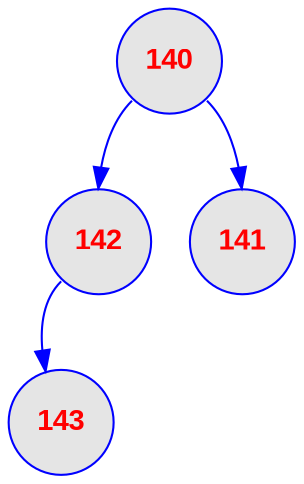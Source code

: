 digraph tas {
	node [
		fontname  = "Arial bold" 
		fontsize  = "14"
		fontcolor = "red"
		style     = "rounded, filled"
		shape     = "circle"
		fillcolor = "grey90"
		color     = "blue"
		width     = "0.5"
	]

	edge [
		color     = "blue"
	]

	0 [label = "140"];
	0 [label = "140"];
	0:sw -> 1;
	1 [label = "142"];
	1 [label = "142"];
	1:sw -> 3;
	3 [label = "143"];
	0:se -> 2;
	2 [label = "141"];
}
